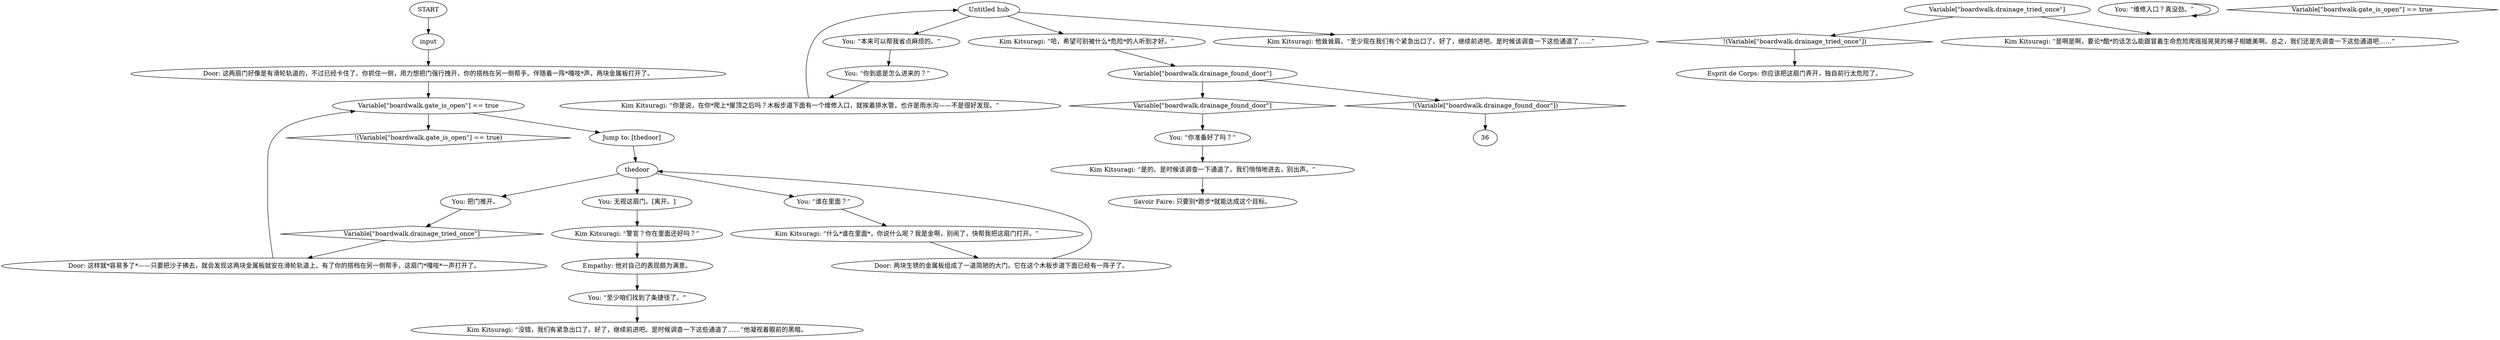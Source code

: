 # LAIR / EXIT DOOR
# Door interactable, open the door, let Kim in. Kim possibly hidden behind fog of war.
# ==================================================
digraph G {
	  0 [label="START"];
	  1 [label="input"];
	  2 [label="You: “你准备好了吗？”"];
	  3 [label="Kim Kitsuragi: “警官？你在里面还好吗？”"];
	  4 [label="Kim Kitsuragi: “什么*谁在里面*，你说什么呢？我是金啊，别闹了，快帮我把这扇门打开。”"];
	  5 [label="Savoir Faire: 只要别*跑步*就能达成这个目标。"];
	  6 [label="Kim Kitsuragi: “你是说，在你*爬上*屋顶之后吗？木板步道下面有一个维修入口，就挨着排水管，也许是雨水沟——不是很好发现。”"];
	  7 [label="Variable[\"boardwalk.drainage_found_door\"]"];
	  8 [label="Variable[\"boardwalk.drainage_found_door\"]", shape=diamond];
	  9 [label="!(Variable[\"boardwalk.drainage_found_door\"])", shape=diamond];
	  10 [label="You: “本来可以帮我省点麻烦的。”"];
	  11 [label="Kim Kitsuragi: “没错，我们有紧急出口了。好了，继续前进吧。是时候调查一下这些通道了……”他凝视着眼前的黑暗。"];
	  12 [label="Door: 这样就*容易多了*——只要把沙子拂去，就会发现这两块金属板就安在滑轮轨道上。有了你的搭档在另一侧帮手，这扇门*嘎吱*一声打开了。"];
	  13 [label="You: “谁在里面？”"];
	  14 [label="You: 无视这扇门。[离开。]"];
	  15 [label="Kim Kitsuragi: “是的。是时候该调查一下通道了。我们悄悄地进去，别出声。”"];
	  16 [label="You: 把门推开。"];
	  17 [label="thedoor"];
	  18 [label="Variable[\"boardwalk.drainage_tried_once\"]"];
	  19 [label="Variable[\"boardwalk.drainage_tried_once\"]", shape=diamond];
	  20 [label="!(Variable[\"boardwalk.drainage_tried_once\"])", shape=diamond];
	  21 [label="Kim Kitsuragi: “是啊是啊，要论*酷*的话怎么能跟冒着生命危险爬摇摇晃晃的梯子相媲美啊。总之，我们还是先调查一下这些通道吧……”"];
	  22 [label="You: “维修入口？真没劲。”"];
	  23 [label="Kim Kitsuragi: “哈，希望可别被什么*危险*的人听到才好。”"];
	  24 [label="Variable[\"boardwalk.gate_is_open\"] == true"];
	  25 [label="Variable[\"boardwalk.gate_is_open\"] == true", shape=diamond];
	  26 [label="!(Variable[\"boardwalk.gate_is_open\"] == true)", shape=diamond];
	  27 [label="Jump to: [thedoor]"];
	  28 [label="Door: 两块生锈的金属板组成了一道简陋的大门。它在这个木板步道下面已经有一阵子了。"];
	  29 [label="Door: 这两扇门好像是有滑轮轨道的，不过已经卡住了。你抓住一侧，用力想把门强行拽开，你的搭档在另一侧帮手。伴随着一阵*嘎吱*声，两块金属板打开了。"];
	  30 [label="Esprit de Corps: 你应该把这扇门弄开，独自前行太危险了。"];
	  31 [label="Empathy: 他对自己的表现颇为满意。"];
	  32 [label="Untitled hub"];
	  33 [label="You: “至少咱们找到了条捷径了。”"];
	  34 [label="Kim Kitsuragi: 他耸耸肩。“至少现在我们有个紧急出口了。好了，继续前进吧。是时候该调查一下这些通道了……”"];
	  35 [label="You: “你到底是怎么进来的？”"];
	  0 -> 1
	  1 -> 29
	  2 -> 15
	  3 -> 31
	  4 -> 28
	  6 -> 32
	  7 -> 8
	  7 -> 9
	  8 -> 2
	  9 -> 36
	  10 -> 35
	  12 -> 24
	  13 -> 4
	  14 -> 3
	  15 -> 5
	  16 -> 19
	  17 -> 16
	  17 -> 13
	  17 -> 14
	  18 -> 20
	  18 -> 21
	  19 -> 12
	  20 -> 30
	  22 -> 22
	  23 -> 7
	  24 -> 26
	  24 -> 27
	  27 -> 17
	  28 -> 17
	  29 -> 24
	  31 -> 33
	  32 -> 10
	  32 -> 34
	  32 -> 23
	  33 -> 11
	  35 -> 6
}

